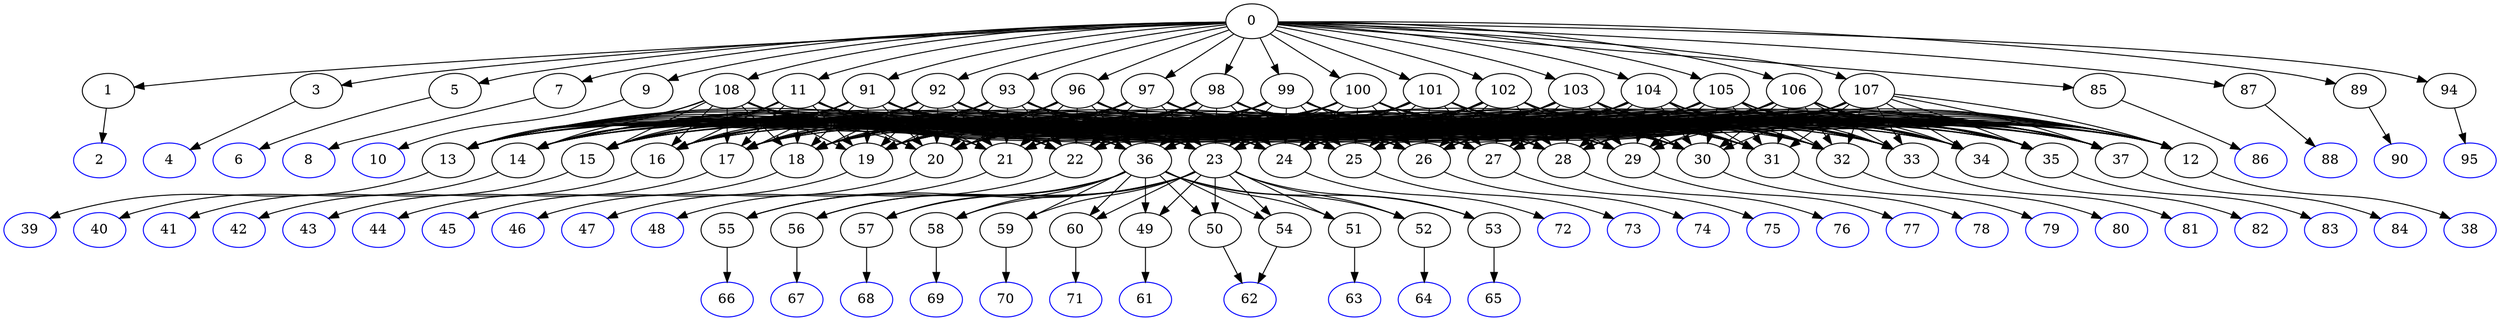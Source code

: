 digraph G {
	0 -> 1;
	0 -> 3;
	0 -> 5;
	0 -> 7;
	0 -> 9;
	0 -> 11;
	0 -> 85;
	0 -> 87;
	0 -> 89;
	0 -> 91;
	0 -> 92;
	0 -> 93;
	0 -> 94;
	0 -> 96;
	0 -> 97;
	0 -> 98;
	0 -> 99;
	0 -> 100;
	0 -> 101;
	0 -> 102;
	0 -> 103;
	0 -> 104;
	0 -> 105;
	0 -> 106;
	0 -> 107;
	0 -> 108;
	1 -> "2";
2 [color=blue];
	3 -> "4";
4 [color=blue];
	5 -> "6";
6 [color=blue];
	7 -> "8";
8 [color=blue];
	9 -> "10";
10 [color=blue];
	11 -> 12;
	11 -> 13;
	11 -> 14;
	11 -> 15;
	11 -> 16;
	11 -> 17;
	11 -> 18;
	11 -> 19;
	11 -> 20;
	11 -> 21;
	11 -> 22;
	11 -> 23;
	11 -> 24;
	11 -> 25;
	11 -> 26;
	11 -> 27;
	11 -> 28;
	11 -> 29;
	11 -> 30;
	11 -> 31;
	11 -> 32;
	11 -> 33;
	11 -> 34;
	11 -> 35;
	11 -> 36;
	11 -> 37;
	12 -> "38";
38 [color=blue];
	13 -> "39";
39 [color=blue];
	14 -> "40";
40 [color=blue];
	15 -> "41";
41 [color=blue];
	16 -> "42";
42 [color=blue];
	17 -> "43";
43 [color=blue];
	18 -> "44";
44 [color=blue];
	19 -> "45";
45 [color=blue];
	20 -> "46";
46 [color=blue];
	21 -> "47";
47 [color=blue];
	22 -> "48";
48 [color=blue];
	23 -> 49;
	23 -> 50;
	23 -> 51;
	23 -> 52;
	23 -> 53;
	23 -> 54;
	23 -> 55;
	23 -> 56;
	23 -> 57;
	23 -> 58;
	23 -> 59;
	23 -> 60;
	24 -> "72";
72 [color=blue];
	25 -> "73";
73 [color=blue];
	26 -> "74";
74 [color=blue];
	27 -> "75";
75 [color=blue];
	28 -> "76";
76 [color=blue];
	29 -> "77";
77 [color=blue];
	30 -> "78";
78 [color=blue];
	31 -> "79";
79 [color=blue];
	32 -> "80";
80 [color=blue];
	33 -> "81";
81 [color=blue];
	34 -> "82";
82 [color=blue];
	35 -> "83";
83 [color=blue];
	36 -> 49;
	36 -> 50;
	36 -> 51;
	36 -> 52;
	36 -> 53;
	36 -> 54;
	36 -> 55;
	36 -> 56;
	36 -> 57;
	36 -> 58;
	36 -> 59;
	36 -> 60;
	37 -> "84";
84 [color=blue];
	49 -> "61";
61 [color=blue];
	50 -> "62";
62 [color=blue];
	51 -> "63";
63 [color=blue];
	52 -> "64";
64 [color=blue];
	53 -> "65";
65 [color=blue];
	54 -> "62";
62 [color=blue];
	55 -> "66";
66 [color=blue];
	56 -> "67";
67 [color=blue];
	57 -> "68";
68 [color=blue];
	58 -> "69";
69 [color=blue];
	59 -> "70";
70 [color=blue];
	60 -> "71";
71 [color=blue];
	85 -> "86";
86 [color=blue];
	87 -> "88";
88 [color=blue];
	89 -> "90";
90 [color=blue];
	91 -> 12;
	91 -> 13;
	91 -> 14;
	91 -> 15;
	91 -> 16;
	91 -> 17;
	91 -> 18;
	91 -> 19;
	91 -> 20;
	91 -> 21;
	91 -> 22;
	91 -> 23;
	91 -> 24;
	91 -> 25;
	91 -> 26;
	91 -> 27;
	91 -> 28;
	91 -> 29;
	91 -> 30;
	91 -> 31;
	91 -> 32;
	91 -> 33;
	91 -> 34;
	91 -> 35;
	91 -> 36;
	91 -> 37;
	92 -> 12;
	92 -> 13;
	92 -> 14;
	92 -> 15;
	92 -> 16;
	92 -> 17;
	92 -> 18;
	92 -> 19;
	92 -> 20;
	92 -> 21;
	92 -> 22;
	92 -> 23;
	92 -> 24;
	92 -> 25;
	92 -> 26;
	92 -> 27;
	92 -> 28;
	92 -> 29;
	92 -> 30;
	92 -> 31;
	92 -> 32;
	92 -> 33;
	92 -> 34;
	92 -> 35;
	92 -> 36;
	92 -> 37;
	93 -> 12;
	93 -> 13;
	93 -> 14;
	93 -> 15;
	93 -> 16;
	93 -> 17;
	93 -> 18;
	93 -> 19;
	93 -> 20;
	93 -> 21;
	93 -> 22;
	93 -> 23;
	93 -> 24;
	93 -> 25;
	93 -> 26;
	93 -> 27;
	93 -> 28;
	93 -> 29;
	93 -> 30;
	93 -> 31;
	93 -> 32;
	93 -> 33;
	93 -> 34;
	93 -> 35;
	93 -> 36;
	93 -> 37;
	94 -> "95";
95 [color=blue];
	96 -> 12;
	96 -> 13;
	96 -> 14;
	96 -> 15;
	96 -> 16;
	96 -> 17;
	96 -> 18;
	96 -> 19;
	96 -> 20;
	96 -> 21;
	96 -> 22;
	96 -> 23;
	96 -> 24;
	96 -> 25;
	96 -> 26;
	96 -> 27;
	96 -> 28;
	96 -> 29;
	96 -> 30;
	96 -> 31;
	96 -> 32;
	96 -> 33;
	96 -> 34;
	96 -> 35;
	96 -> 36;
	96 -> 37;
	97 -> 12;
	97 -> 13;
	97 -> 14;
	97 -> 15;
	97 -> 16;
	97 -> 17;
	97 -> 18;
	97 -> 19;
	97 -> 20;
	97 -> 21;
	97 -> 22;
	97 -> 23;
	97 -> 24;
	97 -> 25;
	97 -> 26;
	97 -> 27;
	97 -> 28;
	97 -> 29;
	97 -> 30;
	97 -> 31;
	97 -> 32;
	97 -> 33;
	97 -> 34;
	97 -> 35;
	97 -> 36;
	97 -> 37;
	98 -> 12;
	98 -> 13;
	98 -> 14;
	98 -> 15;
	98 -> 16;
	98 -> 17;
	98 -> 18;
	98 -> 19;
	98 -> 20;
	98 -> 21;
	98 -> 22;
	98 -> 23;
	98 -> 24;
	98 -> 25;
	98 -> 26;
	98 -> 27;
	98 -> 28;
	98 -> 29;
	98 -> 30;
	98 -> 31;
	98 -> 32;
	98 -> 33;
	98 -> 34;
	98 -> 35;
	98 -> 36;
	98 -> 37;
	99 -> 12;
	99 -> 13;
	99 -> 14;
	99 -> 15;
	99 -> 16;
	99 -> 17;
	99 -> 18;
	99 -> 19;
	99 -> 20;
	99 -> 21;
	99 -> 22;
	99 -> 23;
	99 -> 24;
	99 -> 25;
	99 -> 26;
	99 -> 27;
	99 -> 28;
	99 -> 29;
	99 -> 30;
	99 -> 31;
	99 -> 32;
	99 -> 33;
	99 -> 34;
	99 -> 35;
	99 -> 36;
	99 -> 37;
	100 -> 12;
	100 -> 13;
	100 -> 14;
	100 -> 15;
	100 -> 16;
	100 -> 17;
	100 -> 18;
	100 -> 19;
	100 -> 20;
	100 -> 21;
	100 -> 22;
	100 -> 23;
	100 -> 24;
	100 -> 25;
	100 -> 26;
	100 -> 27;
	100 -> 28;
	100 -> 29;
	100 -> 30;
	100 -> 31;
	100 -> 32;
	100 -> 33;
	100 -> 34;
	100 -> 35;
	100 -> 36;
	100 -> 37;
	101 -> 12;
	101 -> 13;
	101 -> 14;
	101 -> 15;
	101 -> 16;
	101 -> 17;
	101 -> 18;
	101 -> 19;
	101 -> 20;
	101 -> 21;
	101 -> 22;
	101 -> 23;
	101 -> 24;
	101 -> 25;
	101 -> 26;
	101 -> 27;
	101 -> 28;
	101 -> 29;
	101 -> 30;
	101 -> 31;
	101 -> 32;
	101 -> 33;
	101 -> 34;
	101 -> 35;
	101 -> 36;
	101 -> 37;
	102 -> 12;
	102 -> 13;
	102 -> 14;
	102 -> 15;
	102 -> 16;
	102 -> 17;
	102 -> 18;
	102 -> 19;
	102 -> 20;
	102 -> 21;
	102 -> 22;
	102 -> 23;
	102 -> 24;
	102 -> 25;
	102 -> 26;
	102 -> 27;
	102 -> 28;
	102 -> 29;
	102 -> 30;
	102 -> 31;
	102 -> 32;
	102 -> 33;
	102 -> 34;
	102 -> 35;
	102 -> 36;
	102 -> 37;
	103 -> 12;
	103 -> 13;
	103 -> 14;
	103 -> 15;
	103 -> 16;
	103 -> 17;
	103 -> 18;
	103 -> 19;
	103 -> 20;
	103 -> 21;
	103 -> 22;
	103 -> 23;
	103 -> 24;
	103 -> 25;
	103 -> 26;
	103 -> 27;
	103 -> 28;
	103 -> 29;
	103 -> 30;
	103 -> 31;
	103 -> 32;
	103 -> 33;
	103 -> 34;
	103 -> 35;
	103 -> 36;
	103 -> 37;
	104 -> 12;
	104 -> 13;
	104 -> 14;
	104 -> 15;
	104 -> 16;
	104 -> 17;
	104 -> 18;
	104 -> 19;
	104 -> 20;
	104 -> 21;
	104 -> 22;
	104 -> 23;
	104 -> 24;
	104 -> 25;
	104 -> 26;
	104 -> 27;
	104 -> 28;
	104 -> 29;
	104 -> 30;
	104 -> 31;
	104 -> 32;
	104 -> 33;
	104 -> 34;
	104 -> 35;
	104 -> 36;
	104 -> 37;
	105 -> 12;
	105 -> 13;
	105 -> 14;
	105 -> 15;
	105 -> 16;
	105 -> 17;
	105 -> 18;
	105 -> 19;
	105 -> 20;
	105 -> 21;
	105 -> 22;
	105 -> 23;
	105 -> 24;
	105 -> 25;
	105 -> 26;
	105 -> 27;
	105 -> 28;
	105 -> 29;
	105 -> 30;
	105 -> 31;
	105 -> 32;
	105 -> 33;
	105 -> 34;
	105 -> 35;
	105 -> 36;
	105 -> 37;
	106 -> 12;
	106 -> 13;
	106 -> 14;
	106 -> 15;
	106 -> 16;
	106 -> 17;
	106 -> 18;
	106 -> 19;
	106 -> 20;
	106 -> 21;
	106 -> 22;
	106 -> 23;
	106 -> 24;
	106 -> 25;
	106 -> 26;
	106 -> 27;
	106 -> 28;
	106 -> 29;
	106 -> 30;
	106 -> 31;
	106 -> 32;
	106 -> 33;
	106 -> 34;
	106 -> 35;
	106 -> 36;
	106 -> 37;
	107 -> 12;
	107 -> 13;
	107 -> 14;
	107 -> 15;
	107 -> 16;
	107 -> 17;
	107 -> 18;
	107 -> 19;
	107 -> 20;
	107 -> 21;
	107 -> 22;
	107 -> 23;
	107 -> 24;
	107 -> 25;
	107 -> 26;
	107 -> 27;
	107 -> 28;
	107 -> 29;
	107 -> 30;
	107 -> 31;
	107 -> 32;
	107 -> 33;
	107 -> 34;
	107 -> 35;
	107 -> 36;
	107 -> 37;
	108 -> 12;
	108 -> 13;
	108 -> 14;
	108 -> 15;
	108 -> 16;
	108 -> 17;
	108 -> 18;
	108 -> 19;
	108 -> 20;
	108 -> 21;
	108 -> 22;
	108 -> 23;
	108 -> 24;
	108 -> 25;
	108 -> 26;
	108 -> 27;
	108 -> 28;
	108 -> 29;
	108 -> 30;
	108 -> 31;
	108 -> 32;
	108 -> 33;
	108 -> 34;
	108 -> 35;
	108 -> 36;
	108 -> 37;
}